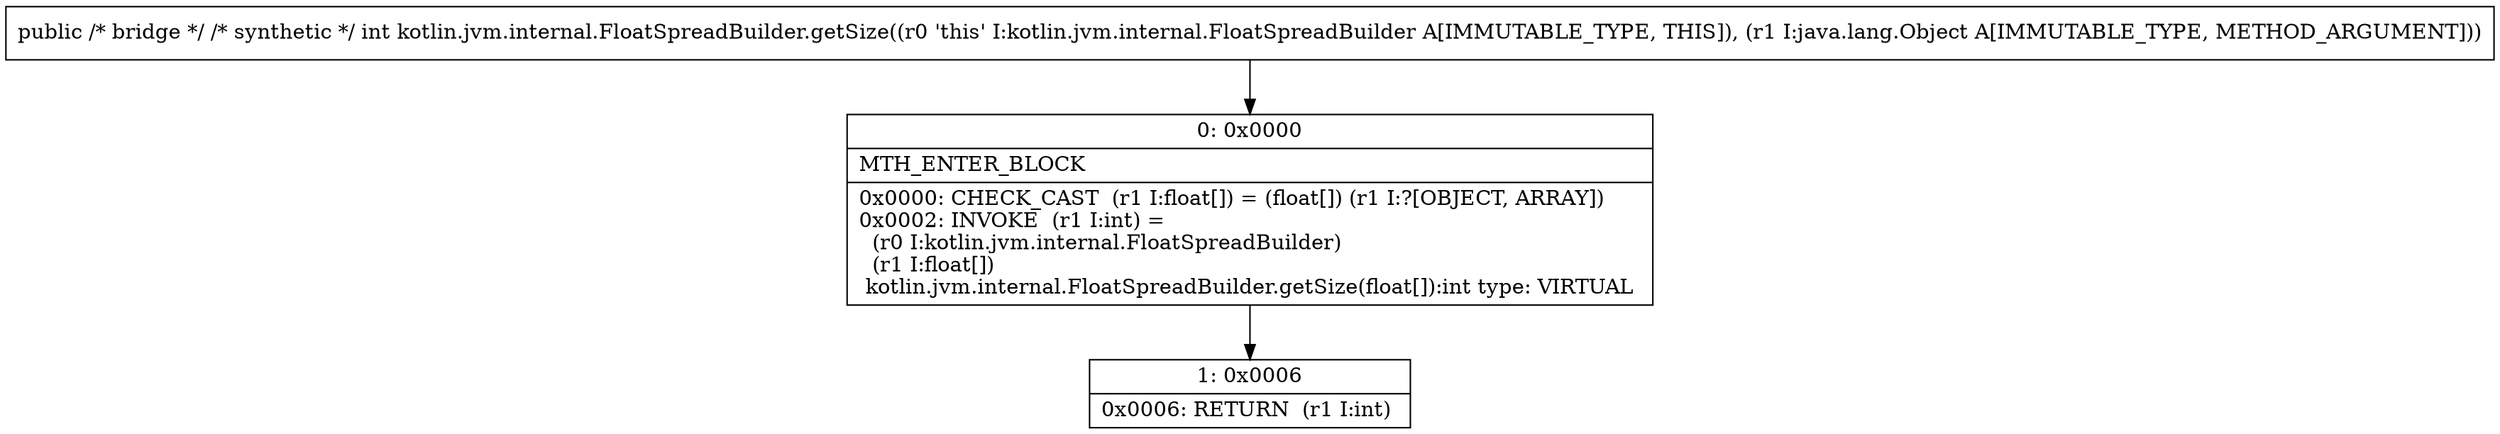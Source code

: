 digraph "CFG forkotlin.jvm.internal.FloatSpreadBuilder.getSize(Ljava\/lang\/Object;)I" {
Node_0 [shape=record,label="{0\:\ 0x0000|MTH_ENTER_BLOCK\l|0x0000: CHECK_CAST  (r1 I:float[]) = (float[]) (r1 I:?[OBJECT, ARRAY]) \l0x0002: INVOKE  (r1 I:int) = \l  (r0 I:kotlin.jvm.internal.FloatSpreadBuilder)\l  (r1 I:float[])\l kotlin.jvm.internal.FloatSpreadBuilder.getSize(float[]):int type: VIRTUAL \l}"];
Node_1 [shape=record,label="{1\:\ 0x0006|0x0006: RETURN  (r1 I:int) \l}"];
MethodNode[shape=record,label="{public \/* bridge *\/ \/* synthetic *\/ int kotlin.jvm.internal.FloatSpreadBuilder.getSize((r0 'this' I:kotlin.jvm.internal.FloatSpreadBuilder A[IMMUTABLE_TYPE, THIS]), (r1 I:java.lang.Object A[IMMUTABLE_TYPE, METHOD_ARGUMENT])) }"];
MethodNode -> Node_0;
Node_0 -> Node_1;
}

